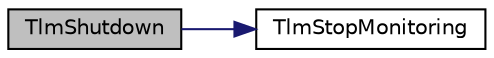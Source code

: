 digraph "TlmShutdown"
{
  edge [fontname="Helvetica",fontsize="10",labelfontname="Helvetica",labelfontsize="10"];
  node [fontname="Helvetica",fontsize="10",shape=record];
  rankdir="LR";
  Node1 [label="TlmShutdown",height=0.2,width=0.4,color="black", fillcolor="grey75", style="filled", fontcolor="black"];
  Node1 -> Node2 [color="midnightblue",fontsize="10",style="solid",fontname="Helvetica"];
  Node2 [label="TlmStopMonitoring",height=0.2,width=0.4,color="black", fillcolor="white", style="filled",URL="$telemetry_8cpp.html#a0a0a1acc19519a4391e6833bd66cd038"];
}
